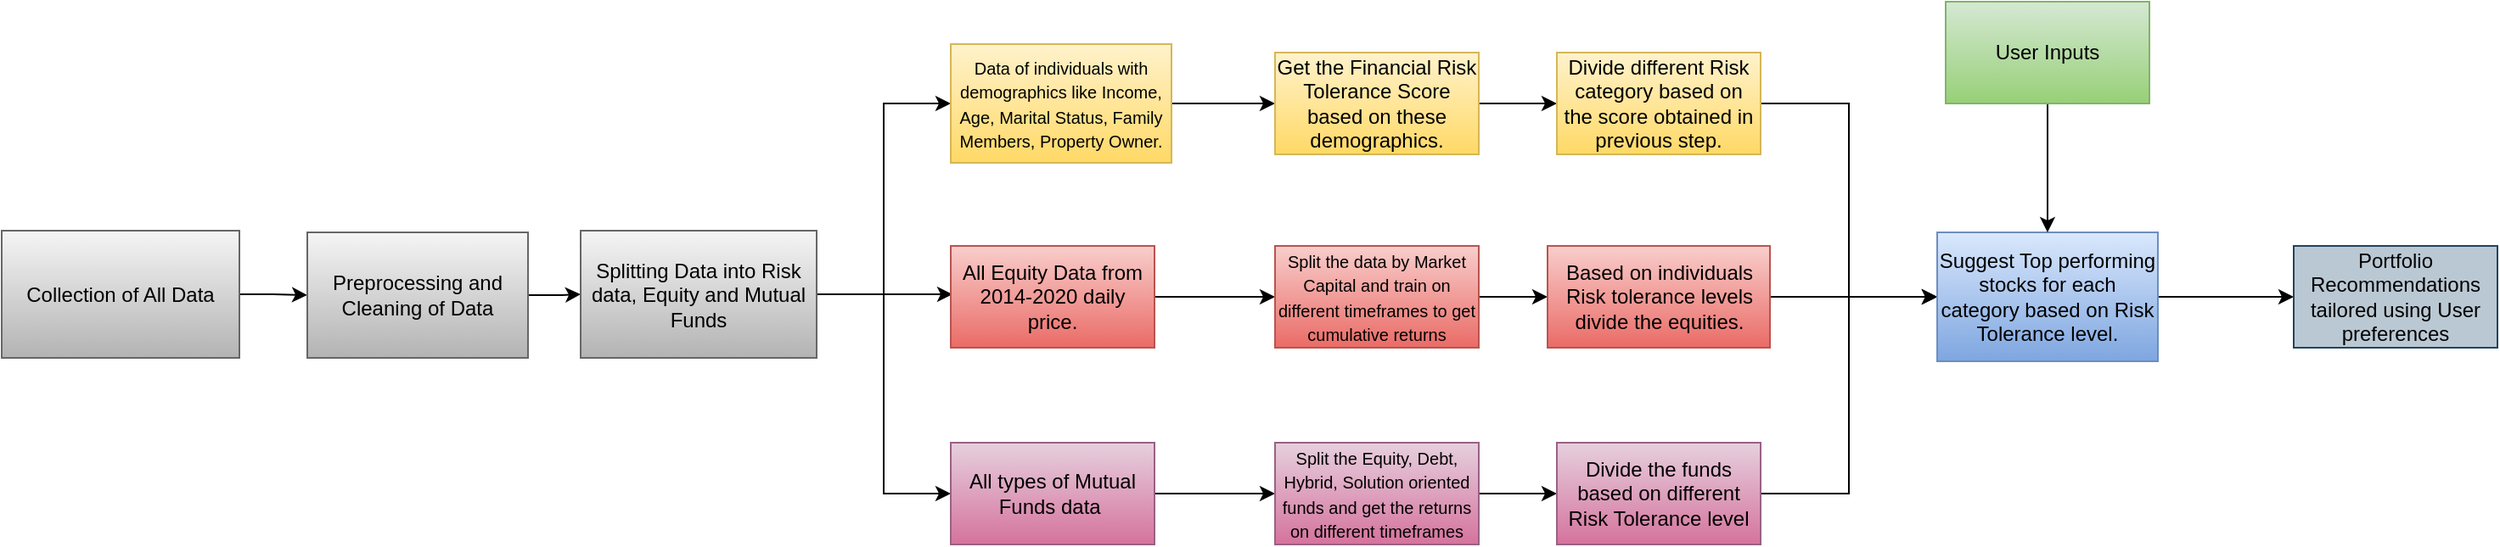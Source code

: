 <mxfile version="24.2.2" type="device">
  <diagram name="Page-1" id="T__nNTs6KDDQc0Uck8rp">
    <mxGraphModel dx="1900" dy="522" grid="1" gridSize="10" guides="1" tooltips="1" connect="1" arrows="1" fold="1" page="1" pageScale="1" pageWidth="850" pageHeight="1100" math="0" shadow="0">
      <root>
        <mxCell id="0" />
        <mxCell id="1" parent="0" />
        <mxCell id="1gnaxxWOwtUsH3RMDmaW-14" style="edgeStyle=orthogonalEdgeStyle;rounded=0;orthogonalLoop=1;jettySize=auto;html=1;entryX=0;entryY=0.5;entryDx=0;entryDy=0;" edge="1" parent="1" source="1gnaxxWOwtUsH3RMDmaW-1" target="1gnaxxWOwtUsH3RMDmaW-2">
          <mxGeometry relative="1" as="geometry" />
        </mxCell>
        <mxCell id="1gnaxxWOwtUsH3RMDmaW-1" value="Collection of All Data" style="rounded=0;whiteSpace=wrap;html=1;fillColor=#f5f5f5;gradientColor=#b3b3b3;strokeColor=#666666;" vertex="1" parent="1">
          <mxGeometry x="-230" y="395" width="140" height="75" as="geometry" />
        </mxCell>
        <mxCell id="1gnaxxWOwtUsH3RMDmaW-15" style="edgeStyle=orthogonalEdgeStyle;rounded=0;orthogonalLoop=1;jettySize=auto;html=1;" edge="1" parent="1" source="1gnaxxWOwtUsH3RMDmaW-2" target="1gnaxxWOwtUsH3RMDmaW-3">
          <mxGeometry relative="1" as="geometry" />
        </mxCell>
        <mxCell id="1gnaxxWOwtUsH3RMDmaW-2" value="Preprocessing and Cleaning of Data" style="rounded=0;whiteSpace=wrap;html=1;fillColor=#f5f5f5;gradientColor=#b3b3b3;strokeColor=#666666;" vertex="1" parent="1">
          <mxGeometry x="-50" y="396" width="130" height="74" as="geometry" />
        </mxCell>
        <mxCell id="1gnaxxWOwtUsH3RMDmaW-16" style="edgeStyle=orthogonalEdgeStyle;rounded=0;orthogonalLoop=1;jettySize=auto;html=1;entryX=0;entryY=0.5;entryDx=0;entryDy=0;" edge="1" parent="1" source="1gnaxxWOwtUsH3RMDmaW-3" target="1gnaxxWOwtUsH3RMDmaW-4">
          <mxGeometry relative="1" as="geometry" />
        </mxCell>
        <mxCell id="1gnaxxWOwtUsH3RMDmaW-17" style="edgeStyle=orthogonalEdgeStyle;rounded=0;orthogonalLoop=1;jettySize=auto;html=1;" edge="1" parent="1" source="1gnaxxWOwtUsH3RMDmaW-3">
          <mxGeometry relative="1" as="geometry">
            <mxPoint x="330" y="432.5" as="targetPoint" />
          </mxGeometry>
        </mxCell>
        <mxCell id="1gnaxxWOwtUsH3RMDmaW-18" style="edgeStyle=orthogonalEdgeStyle;rounded=0;orthogonalLoop=1;jettySize=auto;html=1;entryX=0;entryY=0.5;entryDx=0;entryDy=0;" edge="1" parent="1" source="1gnaxxWOwtUsH3RMDmaW-3" target="1gnaxxWOwtUsH3RMDmaW-10">
          <mxGeometry relative="1" as="geometry" />
        </mxCell>
        <mxCell id="1gnaxxWOwtUsH3RMDmaW-3" value="Splitting Data into Risk data, Equity and Mutual Funds" style="rounded=0;whiteSpace=wrap;html=1;fillColor=#f5f5f5;gradientColor=#b3b3b3;strokeColor=#666666;" vertex="1" parent="1">
          <mxGeometry x="111" y="395" width="139" height="75" as="geometry" />
        </mxCell>
        <mxCell id="1gnaxxWOwtUsH3RMDmaW-19" style="edgeStyle=orthogonalEdgeStyle;rounded=0;orthogonalLoop=1;jettySize=auto;html=1;entryX=0;entryY=0.5;entryDx=0;entryDy=0;" edge="1" parent="1" source="1gnaxxWOwtUsH3RMDmaW-4" target="1gnaxxWOwtUsH3RMDmaW-5">
          <mxGeometry relative="1" as="geometry" />
        </mxCell>
        <mxCell id="1gnaxxWOwtUsH3RMDmaW-4" value="&lt;font style=&quot;font-size: 10px;&quot;&gt;Data of individuals with demographics like&amp;nbsp;Income, Age, Marital Status, Family Members, Property Owner.&lt;/font&gt;" style="rounded=0;whiteSpace=wrap;html=1;fillColor=#fff2cc;gradientColor=#ffd966;strokeColor=#d6b656;" vertex="1" parent="1">
          <mxGeometry x="329" y="285" width="130" height="70" as="geometry" />
        </mxCell>
        <mxCell id="1gnaxxWOwtUsH3RMDmaW-20" style="edgeStyle=orthogonalEdgeStyle;rounded=0;orthogonalLoop=1;jettySize=auto;html=1;" edge="1" parent="1" source="1gnaxxWOwtUsH3RMDmaW-5" target="1gnaxxWOwtUsH3RMDmaW-6">
          <mxGeometry relative="1" as="geometry" />
        </mxCell>
        <mxCell id="1gnaxxWOwtUsH3RMDmaW-5" value="Get the Financial Risk Tolerance Score based on these demographics." style="rounded=0;whiteSpace=wrap;html=1;fillColor=#fff2cc;gradientColor=#ffd966;strokeColor=#d6b656;" vertex="1" parent="1">
          <mxGeometry x="520" y="290" width="120" height="60" as="geometry" />
        </mxCell>
        <mxCell id="1gnaxxWOwtUsH3RMDmaW-25" style="edgeStyle=orthogonalEdgeStyle;rounded=0;orthogonalLoop=1;jettySize=auto;html=1;entryX=0;entryY=0.5;entryDx=0;entryDy=0;" edge="1" parent="1" source="1gnaxxWOwtUsH3RMDmaW-6" target="1gnaxxWOwtUsH3RMDmaW-13">
          <mxGeometry relative="1" as="geometry" />
        </mxCell>
        <mxCell id="1gnaxxWOwtUsH3RMDmaW-6" value="Divide different Risk category based on the score obtained in previous step." style="rounded=0;whiteSpace=wrap;html=1;fillColor=#fff2cc;gradientColor=#ffd966;strokeColor=#d6b656;" vertex="1" parent="1">
          <mxGeometry x="686" y="290" width="120" height="60" as="geometry" />
        </mxCell>
        <mxCell id="1gnaxxWOwtUsH3RMDmaW-21" style="edgeStyle=orthogonalEdgeStyle;rounded=0;orthogonalLoop=1;jettySize=auto;html=1;entryX=0;entryY=0.5;entryDx=0;entryDy=0;" edge="1" parent="1" source="1gnaxxWOwtUsH3RMDmaW-7" target="1gnaxxWOwtUsH3RMDmaW-8">
          <mxGeometry relative="1" as="geometry" />
        </mxCell>
        <mxCell id="1gnaxxWOwtUsH3RMDmaW-7" value="All Equity Data from 2014-2020 daily price." style="rounded=0;whiteSpace=wrap;html=1;fillColor=#f8cecc;gradientColor=#ea6b66;strokeColor=#b85450;" vertex="1" parent="1">
          <mxGeometry x="329" y="404" width="120" height="60" as="geometry" />
        </mxCell>
        <mxCell id="1gnaxxWOwtUsH3RMDmaW-22" style="edgeStyle=orthogonalEdgeStyle;rounded=0;orthogonalLoop=1;jettySize=auto;html=1;entryX=0;entryY=0.5;entryDx=0;entryDy=0;" edge="1" parent="1" source="1gnaxxWOwtUsH3RMDmaW-8" target="1gnaxxWOwtUsH3RMDmaW-9">
          <mxGeometry relative="1" as="geometry" />
        </mxCell>
        <mxCell id="1gnaxxWOwtUsH3RMDmaW-8" value="&lt;font style=&quot;font-size: 10px;&quot;&gt;Split the data by Market Capital and train on different timeframes to get cumulative returns&lt;/font&gt;" style="rounded=0;whiteSpace=wrap;html=1;fillColor=#f8cecc;gradientColor=#ea6b66;strokeColor=#b85450;" vertex="1" parent="1">
          <mxGeometry x="520" y="404" width="120" height="60" as="geometry" />
        </mxCell>
        <mxCell id="1gnaxxWOwtUsH3RMDmaW-26" style="edgeStyle=orthogonalEdgeStyle;rounded=0;orthogonalLoop=1;jettySize=auto;html=1;" edge="1" parent="1" source="1gnaxxWOwtUsH3RMDmaW-9" target="1gnaxxWOwtUsH3RMDmaW-13">
          <mxGeometry relative="1" as="geometry" />
        </mxCell>
        <mxCell id="1gnaxxWOwtUsH3RMDmaW-9" value="&lt;font style=&quot;font-size: 12px;&quot;&gt;Based on individuals Risk tolerance levels divide the equities.&lt;/font&gt;" style="rounded=0;whiteSpace=wrap;html=1;fillColor=#f8cecc;gradientColor=#ea6b66;strokeColor=#b85450;" vertex="1" parent="1">
          <mxGeometry x="680.5" y="404" width="131" height="60" as="geometry" />
        </mxCell>
        <mxCell id="1gnaxxWOwtUsH3RMDmaW-23" style="edgeStyle=orthogonalEdgeStyle;rounded=0;orthogonalLoop=1;jettySize=auto;html=1;" edge="1" parent="1" source="1gnaxxWOwtUsH3RMDmaW-10" target="1gnaxxWOwtUsH3RMDmaW-11">
          <mxGeometry relative="1" as="geometry" />
        </mxCell>
        <mxCell id="1gnaxxWOwtUsH3RMDmaW-10" value="All types of Mutual Funds data&amp;nbsp;" style="rounded=0;whiteSpace=wrap;html=1;fillColor=#e6d0de;gradientColor=#d5739d;strokeColor=#996185;" vertex="1" parent="1">
          <mxGeometry x="329" y="520" width="120" height="60" as="geometry" />
        </mxCell>
        <mxCell id="1gnaxxWOwtUsH3RMDmaW-24" style="edgeStyle=orthogonalEdgeStyle;rounded=0;orthogonalLoop=1;jettySize=auto;html=1;" edge="1" parent="1" source="1gnaxxWOwtUsH3RMDmaW-11" target="1gnaxxWOwtUsH3RMDmaW-12">
          <mxGeometry relative="1" as="geometry" />
        </mxCell>
        <mxCell id="1gnaxxWOwtUsH3RMDmaW-11" value="&lt;font style=&quot;font-size: 10px;&quot;&gt;Split the Equity, Debt, Hybrid, Solution oriented funds and get the returns on different timeframes&lt;/font&gt;" style="rounded=0;whiteSpace=wrap;html=1;fillColor=#e6d0de;gradientColor=#d5739d;strokeColor=#996185;" vertex="1" parent="1">
          <mxGeometry x="520" y="520" width="120" height="60" as="geometry" />
        </mxCell>
        <mxCell id="1gnaxxWOwtUsH3RMDmaW-28" style="edgeStyle=orthogonalEdgeStyle;rounded=0;orthogonalLoop=1;jettySize=auto;html=1;entryX=0;entryY=0.5;entryDx=0;entryDy=0;" edge="1" parent="1" source="1gnaxxWOwtUsH3RMDmaW-12" target="1gnaxxWOwtUsH3RMDmaW-13">
          <mxGeometry relative="1" as="geometry" />
        </mxCell>
        <mxCell id="1gnaxxWOwtUsH3RMDmaW-12" value="Divide the funds based on different Risk Tolerance level" style="rounded=0;whiteSpace=wrap;html=1;fillColor=#e6d0de;gradientColor=#d5739d;strokeColor=#996185;" vertex="1" parent="1">
          <mxGeometry x="686" y="520" width="120" height="60" as="geometry" />
        </mxCell>
        <mxCell id="1gnaxxWOwtUsH3RMDmaW-31" style="edgeStyle=orthogonalEdgeStyle;rounded=0;orthogonalLoop=1;jettySize=auto;html=1;" edge="1" parent="1" source="1gnaxxWOwtUsH3RMDmaW-13">
          <mxGeometry relative="1" as="geometry">
            <mxPoint x="1120" y="434" as="targetPoint" />
          </mxGeometry>
        </mxCell>
        <mxCell id="1gnaxxWOwtUsH3RMDmaW-13" value="Suggest Top performing stocks for each category based on Risk Tolerance level." style="rounded=0;whiteSpace=wrap;html=1;fillColor=#dae8fc;gradientColor=#7ea6e0;strokeColor=#6c8ebf;" vertex="1" parent="1">
          <mxGeometry x="910" y="396" width="130" height="76" as="geometry" />
        </mxCell>
        <mxCell id="1gnaxxWOwtUsH3RMDmaW-30" style="edgeStyle=orthogonalEdgeStyle;rounded=0;orthogonalLoop=1;jettySize=auto;html=1;" edge="1" parent="1" source="1gnaxxWOwtUsH3RMDmaW-29" target="1gnaxxWOwtUsH3RMDmaW-13">
          <mxGeometry relative="1" as="geometry" />
        </mxCell>
        <mxCell id="1gnaxxWOwtUsH3RMDmaW-29" value="User Inputs" style="rounded=0;whiteSpace=wrap;html=1;fillColor=#d5e8d4;gradientColor=#97d077;strokeColor=#82b366;" vertex="1" parent="1">
          <mxGeometry x="915" y="260" width="120" height="60" as="geometry" />
        </mxCell>
        <mxCell id="1gnaxxWOwtUsH3RMDmaW-32" value="Portfolio Recommendations tailored using User preferences" style="rounded=0;whiteSpace=wrap;html=1;fillColor=#bac8d3;strokeColor=#23445d;" vertex="1" parent="1">
          <mxGeometry x="1120" y="404" width="120" height="60" as="geometry" />
        </mxCell>
      </root>
    </mxGraphModel>
  </diagram>
</mxfile>
